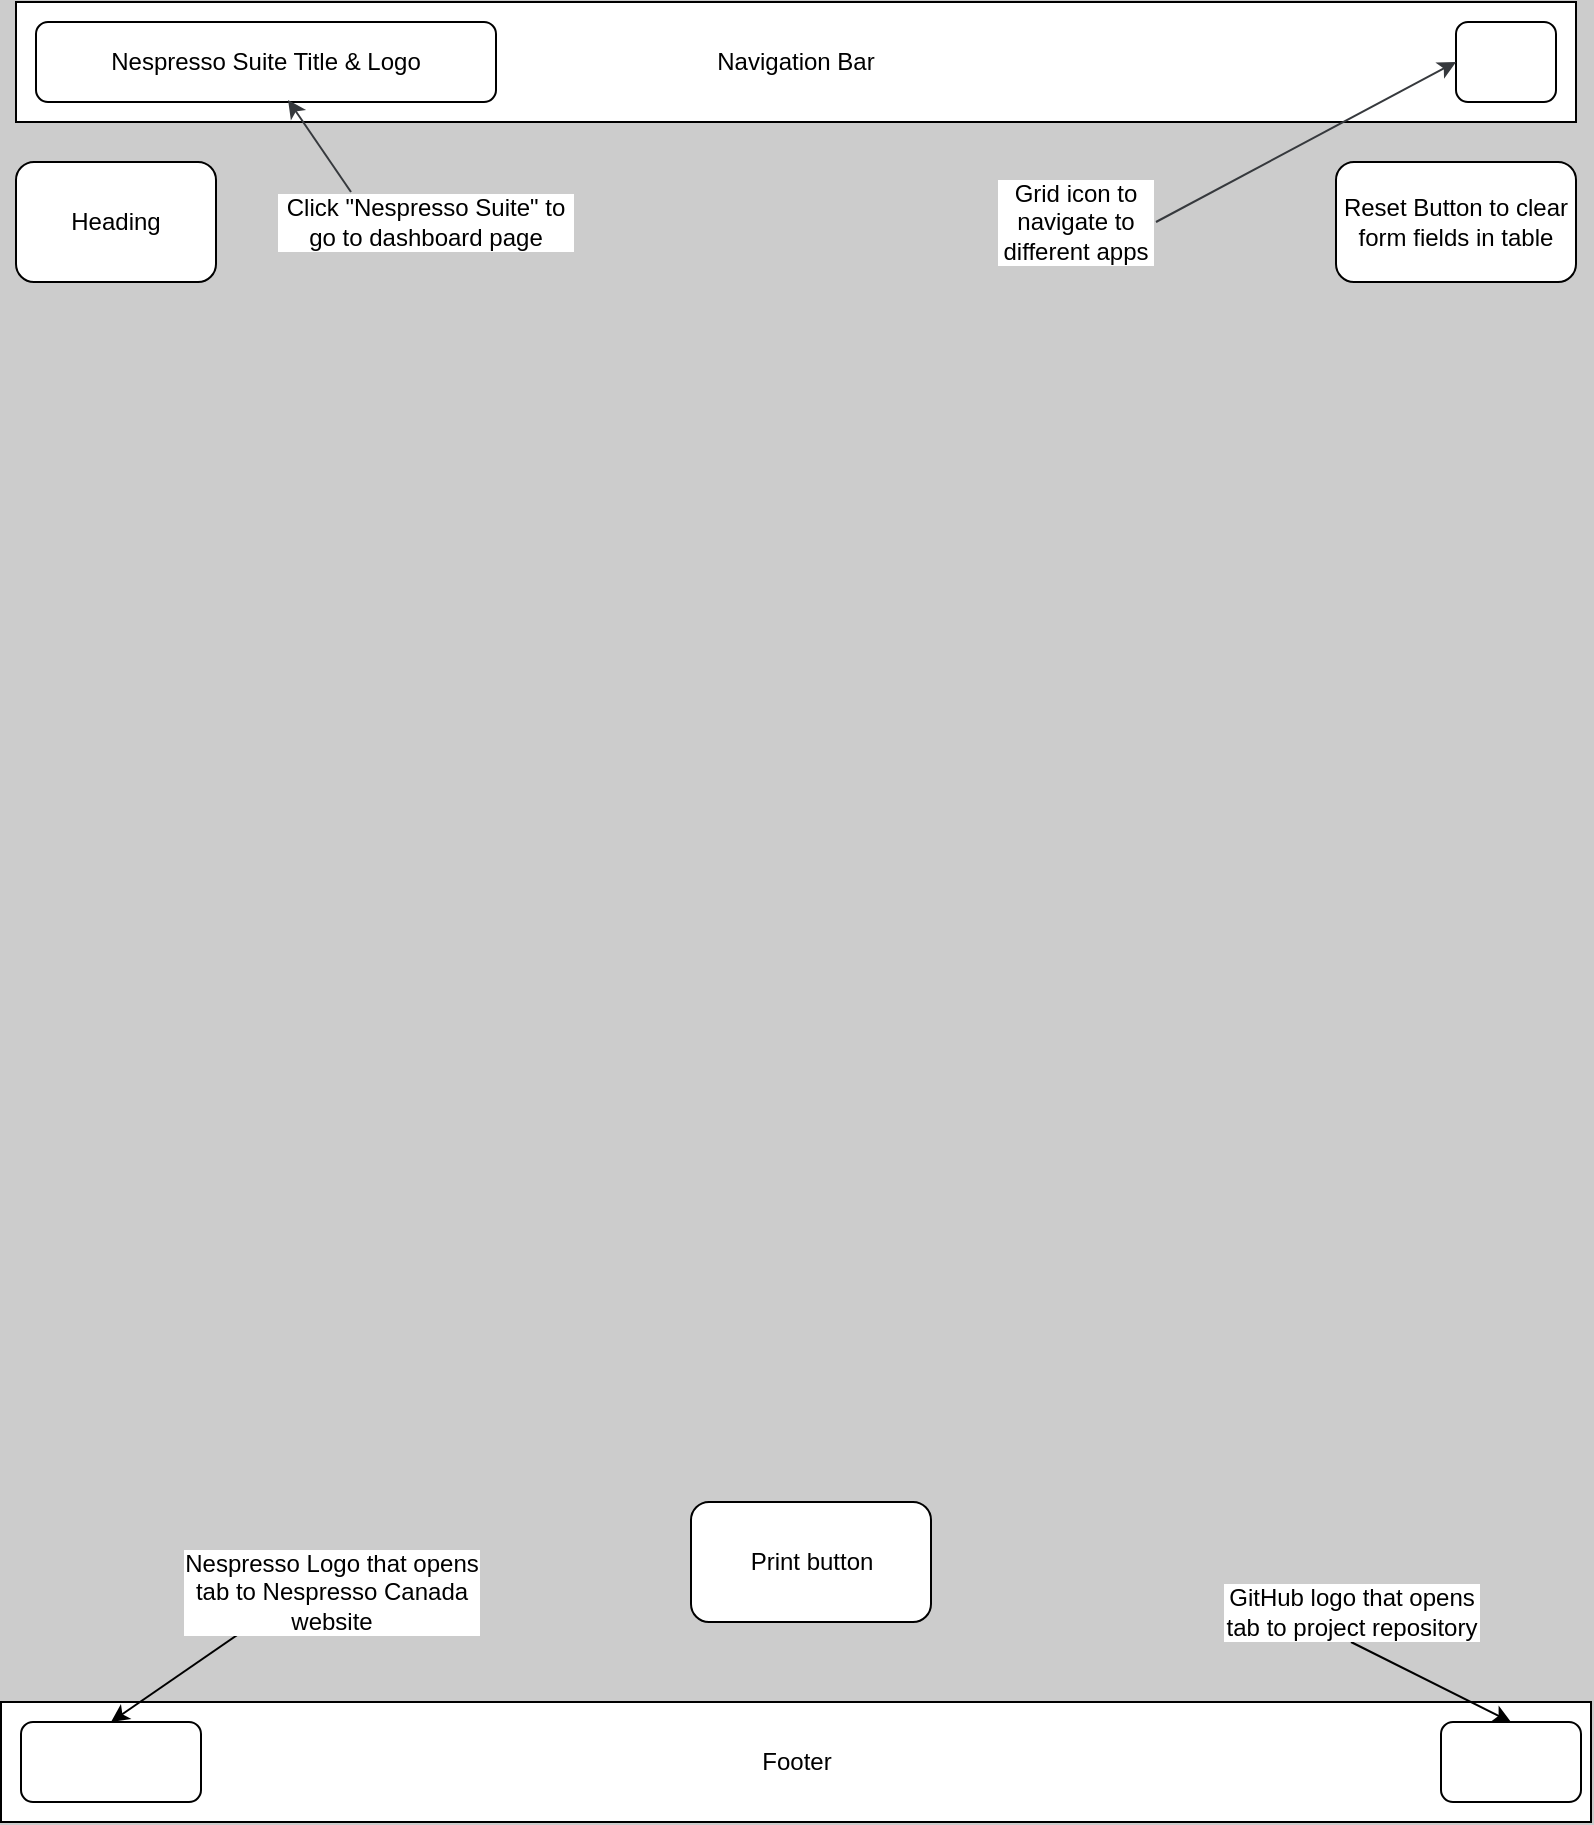 <mxfile>
    <diagram id="RxPv6xupyiPjXx5Fq1Mp" name="Coffee">
        <mxGraphModel dx="1086" dy="779" grid="1" gridSize="10" guides="1" tooltips="1" connect="1" arrows="1" fold="1" page="1" pageScale="1" pageWidth="850" pageHeight="1100" background="#CCCCCC" math="0" shadow="0">
            <root>
                <mxCell id="0"/>
                <mxCell id="1" parent="0"/>
                <mxCell id="2" value="Navigation Bar" style="rounded=0;whiteSpace=wrap;html=1;" parent="1" vertex="1">
                    <mxGeometry x="20" y="20" width="780" height="60" as="geometry"/>
                </mxCell>
                <mxCell id="3" value="Footer" style="rounded=0;whiteSpace=wrap;html=1;" parent="1" vertex="1">
                    <mxGeometry x="12.5" y="870" width="795" height="60" as="geometry"/>
                </mxCell>
                <mxCell id="rbakoWBd-FfG9HpFcR_M-8" value="" style="rounded=1;whiteSpace=wrap;html=1;" parent="1" vertex="1">
                    <mxGeometry x="740" y="30" width="50" height="40" as="geometry"/>
                </mxCell>
                <mxCell id="rbakoWBd-FfG9HpFcR_M-9" value="Nespresso Suite Title &amp;amp; Logo" style="rounded=1;whiteSpace=wrap;html=1;" parent="1" vertex="1">
                    <mxGeometry x="30" y="30" width="230" height="40" as="geometry"/>
                </mxCell>
                <mxCell id="rbakoWBd-FfG9HpFcR_M-11" style="edgeStyle=none;html=1;exitX=1;exitY=0.5;exitDx=0;exitDy=0;entryX=0;entryY=0.5;entryDx=0;entryDy=0;labelBorderColor=#FFFFFF;textShadow=1;fillColor=#f9f7ed;strokeColor=#36393d;" parent="1" source="rbakoWBd-FfG9HpFcR_M-10" target="rbakoWBd-FfG9HpFcR_M-8" edge="1">
                    <mxGeometry relative="1" as="geometry"/>
                </mxCell>
                <mxCell id="rbakoWBd-FfG9HpFcR_M-10" value="Grid icon to navigate to different apps" style="text;html=1;align=center;verticalAlign=middle;whiteSpace=wrap;rounded=0;labelBackgroundColor=#FFFFFF;" parent="1" vertex="1">
                    <mxGeometry x="510" y="100" width="80" height="60" as="geometry"/>
                </mxCell>
                <mxCell id="rbakoWBd-FfG9HpFcR_M-12" value="Click &quot;Nespresso Suite&quot; to go to dashboard page" style="text;html=1;align=center;verticalAlign=middle;whiteSpace=wrap;rounded=0;labelBackgroundColor=#FFFFFF;" parent="1" vertex="1">
                    <mxGeometry x="150" y="115" width="150" height="30" as="geometry"/>
                </mxCell>
                <mxCell id="rbakoWBd-FfG9HpFcR_M-13" style="edgeStyle=none;html=1;exitX=0.25;exitY=0;exitDx=0;exitDy=0;entryX=0.548;entryY=0.975;entryDx=0;entryDy=0;entryPerimeter=0;labelBorderColor=#FFFFFF;textShadow=1;fillColor=#f9f7ed;strokeColor=#36393d;" parent="1" source="rbakoWBd-FfG9HpFcR_M-12" target="rbakoWBd-FfG9HpFcR_M-9" edge="1">
                    <mxGeometry relative="1" as="geometry"/>
                </mxCell>
                <mxCell id="7" value="" style="rounded=1;whiteSpace=wrap;html=1;" parent="1" vertex="1">
                    <mxGeometry x="22.5" y="880" width="90" height="40" as="geometry"/>
                </mxCell>
                <mxCell id="8" value="" style="rounded=1;whiteSpace=wrap;html=1;" parent="1" vertex="1">
                    <mxGeometry x="732.5" y="880" width="70" height="40" as="geometry"/>
                </mxCell>
                <mxCell id="10" style="edgeStyle=none;html=1;exitX=0.25;exitY=1;exitDx=0;exitDy=0;entryX=0.5;entryY=0;entryDx=0;entryDy=0;" parent="1" source="9" target="7" edge="1">
                    <mxGeometry relative="1" as="geometry"/>
                </mxCell>
                <mxCell id="9" value="Nespresso Logo that opens tab to Nespresso Canada website" style="text;html=1;align=center;verticalAlign=middle;whiteSpace=wrap;rounded=0;labelBackgroundColor=#FFFFFF;" parent="1" vertex="1">
                    <mxGeometry x="102.5" y="800" width="150" height="30" as="geometry"/>
                </mxCell>
                <mxCell id="12" style="edgeStyle=none;html=1;exitX=0.5;exitY=1;exitDx=0;exitDy=0;entryX=0.5;entryY=0;entryDx=0;entryDy=0;" parent="1" source="11" target="8" edge="1">
                    <mxGeometry relative="1" as="geometry"/>
                </mxCell>
                <mxCell id="11" value="GitHub logo that opens tab to project repository" style="text;html=1;align=center;verticalAlign=middle;whiteSpace=wrap;rounded=0;labelBackgroundColor=#FFFFFF;" parent="1" vertex="1">
                    <mxGeometry x="622.5" y="810" width="130" height="30" as="geometry"/>
                </mxCell>
                <mxCell id="27" value="Print button" style="rounded=1;whiteSpace=wrap;html=1;" parent="1" vertex="1">
                    <mxGeometry x="357.5" y="770" width="120" height="60" as="geometry"/>
                </mxCell>
                <mxCell id="28" value="Heading" style="rounded=1;whiteSpace=wrap;html=1;" parent="1" vertex="1">
                    <mxGeometry x="20" y="100" width="100" height="60" as="geometry"/>
                </mxCell>
                <mxCell id="29" value="Reset Button to clear form fields in table" style="rounded=1;whiteSpace=wrap;html=1;" parent="1" vertex="1">
                    <mxGeometry x="680" y="100" width="120" height="60" as="geometry"/>
                </mxCell>
            </root>
        </mxGraphModel>
    </diagram>
</mxfile>